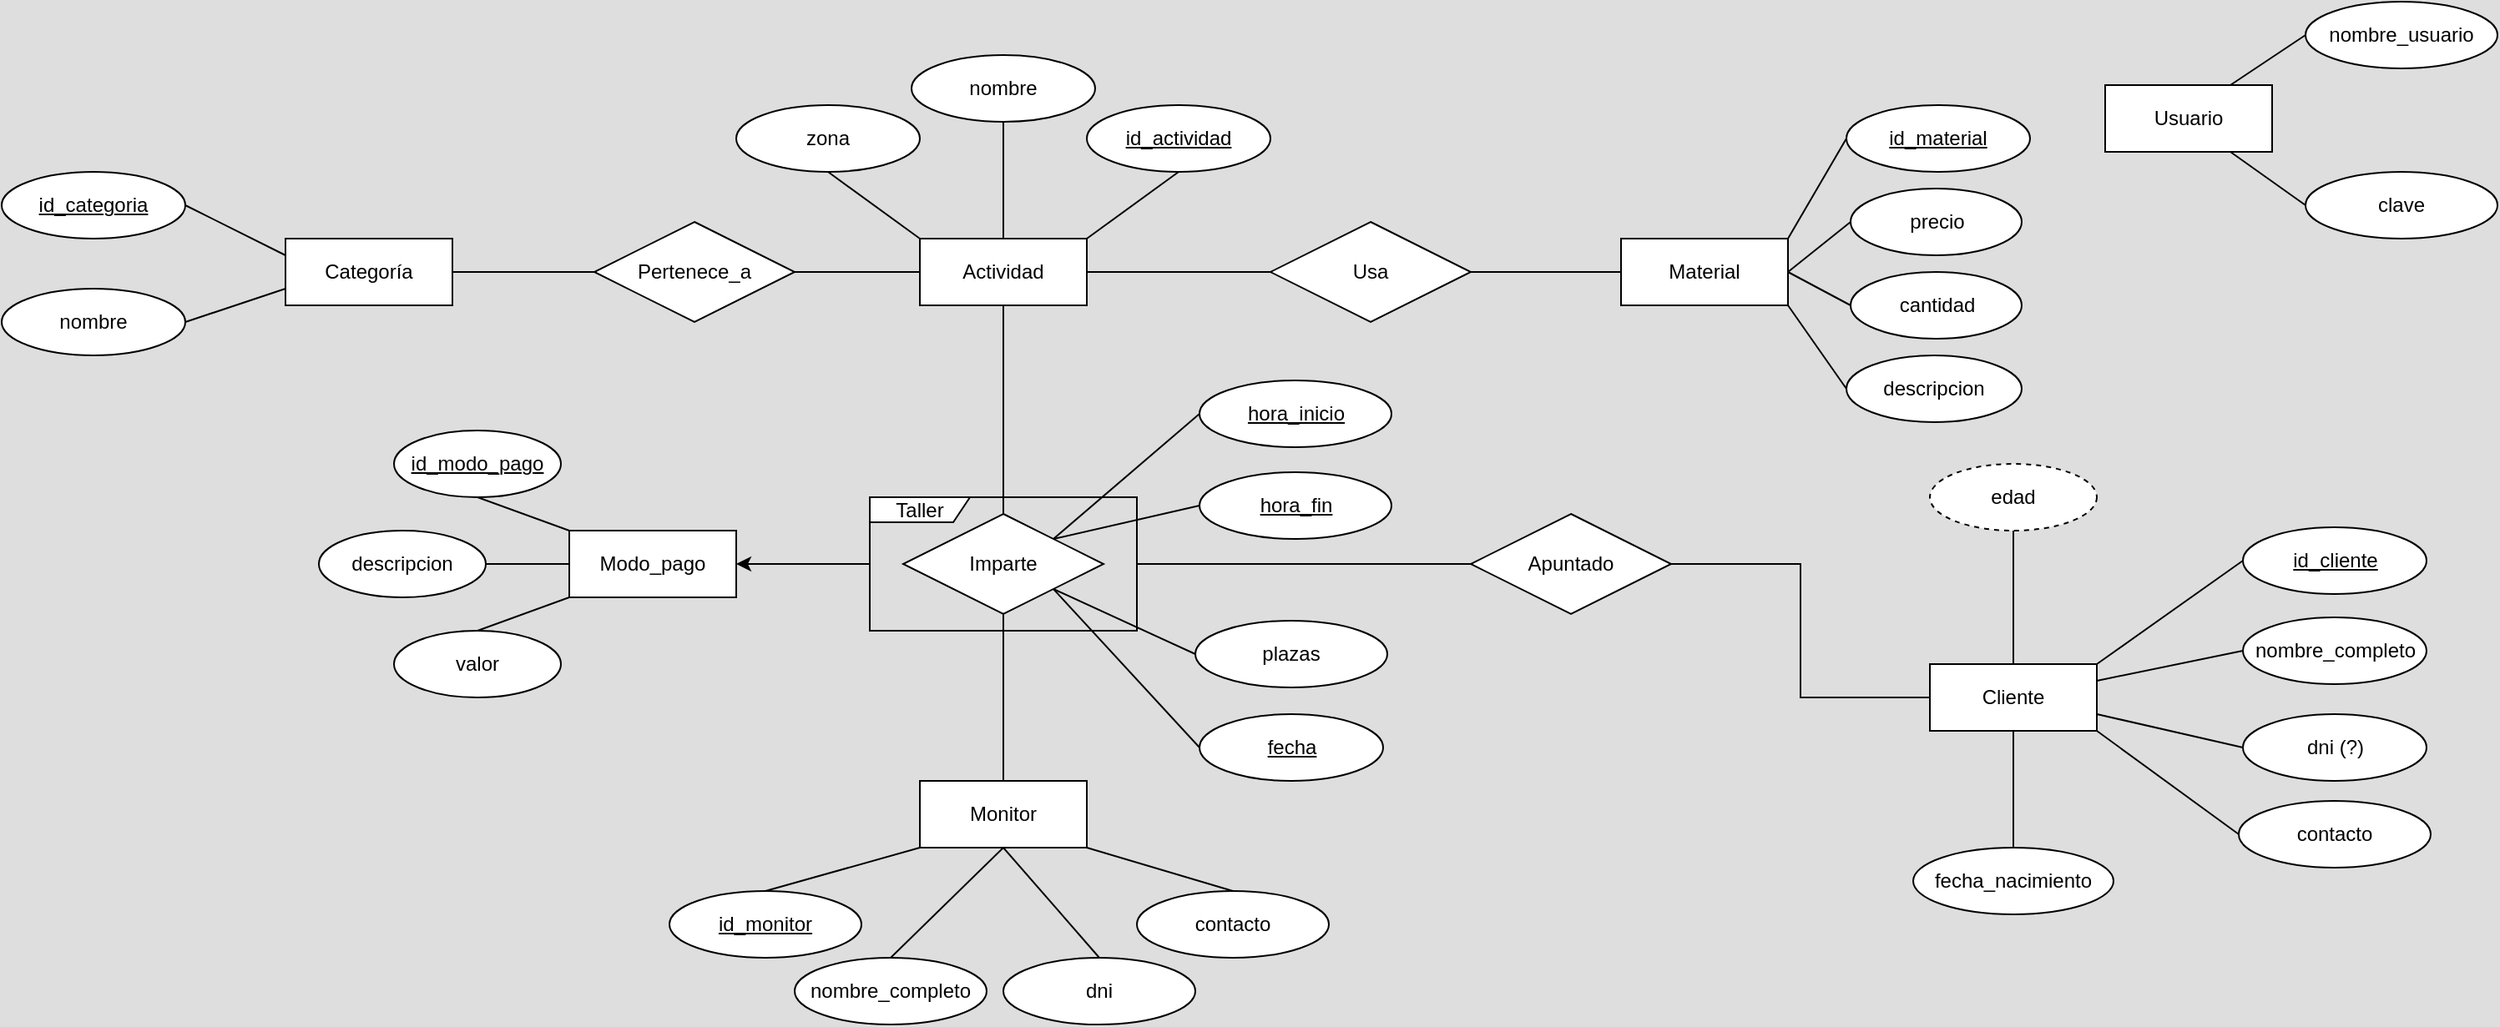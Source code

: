 <mxfile version="13.0.1" type="device"><diagram id="tX625Il0YWmtK7ISpHqI" name="Page-1"><mxGraphModel dx="2720" dy="1166" grid="1" gridSize="10" guides="1" tooltips="1" connect="1" arrows="1" fold="1" page="1" pageScale="1" pageWidth="1169" pageHeight="827" background="#DEDEDE" math="0" shadow="0"><root><mxCell id="0"/><mxCell id="1" parent="0"/><mxCell id="6Z5-7HSRxszohHf6fz1V-97" style="edgeStyle=orthogonalEdgeStyle;rounded=0;orthogonalLoop=1;jettySize=auto;html=1;startArrow=none;startFill=0;endArrow=none;endFill=0;" parent="1" source="6Z5-7HSRxszohHf6fz1V-13" target="6Z5-7HSRxszohHf6fz1V-96" edge="1"><mxGeometry relative="1" as="geometry"/></mxCell><mxCell id="6Z5-7HSRxszohHf6fz1V-13" value="Actividad" style="whiteSpace=wrap;html=1;align=center;" parent="1" vertex="1"><mxGeometry x="210" y="165" width="100" height="40" as="geometry"/></mxCell><mxCell id="6Z5-7HSRxszohHf6fz1V-15" value="nombre" style="ellipse;whiteSpace=wrap;html=1;align=center;" parent="1" vertex="1"><mxGeometry x="205" y="55" width="110" height="40" as="geometry"/></mxCell><mxCell id="6Z5-7HSRxszohHf6fz1V-17" value="id_actividad" style="ellipse;whiteSpace=wrap;html=1;align=center;fontStyle=4;" parent="1" vertex="1"><mxGeometry x="310" y="85" width="110" height="40" as="geometry"/></mxCell><mxCell id="6Z5-7HSRxszohHf6fz1V-18" value="Material" style="whiteSpace=wrap;html=1;align=center;" parent="1" vertex="1"><mxGeometry x="630" y="165" width="100" height="40" as="geometry"/></mxCell><mxCell id="6Z5-7HSRxszohHf6fz1V-19" value="id_material" style="ellipse;whiteSpace=wrap;html=1;align=center;fontStyle=4;" parent="1" vertex="1"><mxGeometry x="765" y="85" width="110" height="40" as="geometry"/></mxCell><mxCell id="6Z5-7HSRxszohHf6fz1V-20" value="zona" style="ellipse;whiteSpace=wrap;html=1;align=center;" parent="1" vertex="1"><mxGeometry x="100" y="85" width="110" height="40" as="geometry"/></mxCell><mxCell id="6Z5-7HSRxszohHf6fz1V-22" value="precio" style="ellipse;whiteSpace=wrap;html=1;align=center;" parent="1" vertex="1"><mxGeometry x="767.5" y="135" width="102.5" height="40" as="geometry"/></mxCell><mxCell id="6Z5-7HSRxszohHf6fz1V-25" value="cantidad" style="ellipse;whiteSpace=wrap;html=1;align=center;" parent="1" vertex="1"><mxGeometry x="767.5" y="185" width="102.5" height="40" as="geometry"/></mxCell><mxCell id="6Z5-7HSRxszohHf6fz1V-26" value="Monitor" style="whiteSpace=wrap;html=1;align=center;" parent="1" vertex="1"><mxGeometry x="210" y="490" width="100" height="40" as="geometry"/></mxCell><mxCell id="6Z5-7HSRxszohHf6fz1V-27" value="id_monitor" style="ellipse;whiteSpace=wrap;html=1;align=center;fontStyle=4;" parent="1" vertex="1"><mxGeometry x="60" y="556" width="115" height="40" as="geometry"/></mxCell><mxCell id="6Z5-7HSRxszohHf6fz1V-29" value="nombre_completo" style="ellipse;whiteSpace=wrap;html=1;align=center;" parent="1" vertex="1"><mxGeometry x="135" y="596" width="115" height="40" as="geometry"/></mxCell><mxCell id="6Z5-7HSRxszohHf6fz1V-31" value="dni" style="ellipse;whiteSpace=wrap;html=1;align=center;" parent="1" vertex="1"><mxGeometry x="260" y="596" width="115" height="40" as="geometry"/></mxCell><mxCell id="6Z5-7HSRxszohHf6fz1V-32" value="contacto" style="ellipse;whiteSpace=wrap;html=1;align=center;" parent="1" vertex="1"><mxGeometry x="340" y="556" width="115" height="40" as="geometry"/></mxCell><mxCell id="6Z5-7HSRxszohHf6fz1V-34" value="Cliente" style="whiteSpace=wrap;html=1;align=center;" parent="1" vertex="1"><mxGeometry x="815" y="420" width="100" height="40" as="geometry"/></mxCell><mxCell id="6Z5-7HSRxszohHf6fz1V-35" value="id_cliente" style="ellipse;whiteSpace=wrap;html=1;align=center;fontStyle=4;" parent="1" vertex="1"><mxGeometry x="1002.5" y="338" width="110" height="40" as="geometry"/></mxCell><mxCell id="6Z5-7HSRxszohHf6fz1V-36" value="nombre_completo" style="ellipse;whiteSpace=wrap;html=1;align=center;" parent="1" vertex="1"><mxGeometry x="1002.5" y="392" width="110" height="40" as="geometry"/></mxCell><mxCell id="6Z5-7HSRxszohHf6fz1V-37" value="dni (?)" style="ellipse;whiteSpace=wrap;html=1;align=center;" parent="1" vertex="1"><mxGeometry x="1002.5" y="450" width="110" height="40" as="geometry"/></mxCell><mxCell id="6Z5-7HSRxszohHf6fz1V-41" value="contacto" style="ellipse;whiteSpace=wrap;html=1;align=center;" parent="1" vertex="1"><mxGeometry x="1000" y="502" width="115" height="40" as="geometry"/></mxCell><mxCell id="6Z5-7HSRxszohHf6fz1V-42" value="fecha_nacimiento" style="ellipse;whiteSpace=wrap;html=1;align=center;" parent="1" vertex="1"><mxGeometry x="805" y="530" width="120" height="40" as="geometry"/></mxCell><mxCell id="6Z5-7HSRxszohHf6fz1V-47" style="edgeStyle=orthogonalEdgeStyle;rounded=0;orthogonalLoop=1;jettySize=auto;html=1;exitX=0.5;exitY=0;exitDx=0;exitDy=0;entryX=0.5;entryY=1;entryDx=0;entryDy=0;endArrow=none;endFill=0;" parent="1" source="6Z5-7HSRxszohHf6fz1V-43" target="6Z5-7HSRxszohHf6fz1V-13" edge="1"><mxGeometry relative="1" as="geometry"/></mxCell><mxCell id="6Z5-7HSRxszohHf6fz1V-48" style="edgeStyle=orthogonalEdgeStyle;rounded=0;orthogonalLoop=1;jettySize=auto;html=1;exitX=0.5;exitY=1;exitDx=0;exitDy=0;entryX=0.5;entryY=0;entryDx=0;entryDy=0;endArrow=none;endFill=0;" parent="1" source="6Z5-7HSRxszohHf6fz1V-43" target="6Z5-7HSRxszohHf6fz1V-26" edge="1"><mxGeometry relative="1" as="geometry"/></mxCell><mxCell id="6Z5-7HSRxszohHf6fz1V-43" value="Imparte" style="shape=rhombus;perimeter=rhombusPerimeter;whiteSpace=wrap;html=1;align=center;" parent="1" vertex="1"><mxGeometry x="200" y="330" width="120" height="60" as="geometry"/></mxCell><mxCell id="6Z5-7HSRxszohHf6fz1V-45" style="edgeStyle=orthogonalEdgeStyle;rounded=0;orthogonalLoop=1;jettySize=auto;html=1;exitX=0;exitY=0.5;exitDx=0;exitDy=0;entryX=1;entryY=0.5;entryDx=0;entryDy=0;endArrow=none;endFill=0;" parent="1" source="6Z5-7HSRxszohHf6fz1V-44" target="6Z5-7HSRxszohHf6fz1V-13" edge="1"><mxGeometry relative="1" as="geometry"/></mxCell><mxCell id="6Z5-7HSRxszohHf6fz1V-46" style="edgeStyle=orthogonalEdgeStyle;rounded=0;orthogonalLoop=1;jettySize=auto;html=1;exitX=1;exitY=0.5;exitDx=0;exitDy=0;entryX=0;entryY=0.5;entryDx=0;entryDy=0;endArrow=none;endFill=0;" parent="1" source="6Z5-7HSRxszohHf6fz1V-44" target="6Z5-7HSRxszohHf6fz1V-18" edge="1"><mxGeometry relative="1" as="geometry"/></mxCell><mxCell id="6Z5-7HSRxszohHf6fz1V-49" style="edgeStyle=orthogonalEdgeStyle;rounded=0;orthogonalLoop=1;jettySize=auto;html=1;exitX=0;exitY=0.5;exitDx=0;exitDy=0;endArrow=none;endFill=0;entryX=1;entryY=0.5;entryDx=0;entryDy=0;" parent="1" source="6Z5-7HSRxszohHf6fz1V-44" target="6Z5-7HSRxszohHf6fz1V-13" edge="1"><mxGeometry relative="1" as="geometry"><mxPoint x="310" y="184.667" as="targetPoint"/></mxGeometry></mxCell><mxCell id="6Z5-7HSRxszohHf6fz1V-44" value="Usa" style="shape=rhombus;perimeter=rhombusPerimeter;whiteSpace=wrap;html=1;align=center;" parent="1" vertex="1"><mxGeometry x="420" y="155" width="120" height="60" as="geometry"/></mxCell><mxCell id="6Z5-7HSRxszohHf6fz1V-61" style="edgeStyle=orthogonalEdgeStyle;rounded=0;orthogonalLoop=1;jettySize=auto;html=1;endArrow=none;endFill=0;startArrow=classic;startFill=1;" parent="1" source="6Z5-7HSRxszohHf6fz1V-53" target="6Z5-7HSRxszohHf6fz1V-54" edge="1"><mxGeometry relative="1" as="geometry"/></mxCell><mxCell id="6Z5-7HSRxszohHf6fz1V-53" value="Modo_pago" style="whiteSpace=wrap;html=1;align=center;" parent="1" vertex="1"><mxGeometry y="340" width="100" height="40" as="geometry"/></mxCell><mxCell id="6Z5-7HSRxszohHf6fz1V-54" value="Taller" style="shape=umlFrame;whiteSpace=wrap;html=1;width=60;height=15;" parent="1" vertex="1"><mxGeometry x="180" y="320" width="160" height="80" as="geometry"/></mxCell><mxCell id="6Z5-7HSRxszohHf6fz1V-62" value="id_modo_pago" style="ellipse;whiteSpace=wrap;html=1;align=center;fontStyle=4;" parent="1" vertex="1"><mxGeometry x="-105" y="280" width="100" height="40" as="geometry"/></mxCell><mxCell id="6Z5-7HSRxszohHf6fz1V-63" value="descripcion" style="ellipse;whiteSpace=wrap;html=1;align=center;" parent="1" vertex="1"><mxGeometry x="-150" y="340" width="100" height="40" as="geometry"/></mxCell><mxCell id="6Z5-7HSRxszohHf6fz1V-64" value="valor" style="ellipse;whiteSpace=wrap;html=1;align=center;" parent="1" vertex="1"><mxGeometry x="-105" y="400" width="100" height="40" as="geometry"/></mxCell><mxCell id="6Z5-7HSRxszohHf6fz1V-69" style="edgeStyle=orthogonalEdgeStyle;rounded=0;orthogonalLoop=1;jettySize=auto;html=1;exitX=1;exitY=0.5;exitDx=0;exitDy=0;entryX=0;entryY=0.5;entryDx=0;entryDy=0;startArrow=none;startFill=0;endArrow=none;endFill=0;" parent="1" source="6Z5-7HSRxszohHf6fz1V-68" target="6Z5-7HSRxszohHf6fz1V-34" edge="1"><mxGeometry relative="1" as="geometry"/></mxCell><mxCell id="uJ3vvT1HnyIUjK7e-mMh-6" style="edgeStyle=orthogonalEdgeStyle;rounded=0;orthogonalLoop=1;jettySize=auto;html=1;endArrow=none;endFill=0;" edge="1" parent="1" source="6Z5-7HSRxszohHf6fz1V-68" target="6Z5-7HSRxszohHf6fz1V-54"><mxGeometry relative="1" as="geometry"/></mxCell><mxCell id="6Z5-7HSRxszohHf6fz1V-68" value="Apuntado" style="shape=rhombus;perimeter=rhombusPerimeter;whiteSpace=wrap;html=1;align=center;" parent="1" vertex="1"><mxGeometry x="540" y="330" width="120" height="60" as="geometry"/></mxCell><mxCell id="6Z5-7HSRxszohHf6fz1V-77" value="" style="endArrow=none;html=1;rounded=0;exitX=0;exitY=0.5;exitDx=0;exitDy=0;entryX=1;entryY=1;entryDx=0;entryDy=0;" parent="1" source="6Z5-7HSRxszohHf6fz1V-117" target="6Z5-7HSRxszohHf6fz1V-43" edge="1"><mxGeometry relative="1" as="geometry"><mxPoint x="142.5" y="420" as="sourcePoint"/><mxPoint x="290" y="440" as="targetPoint"/></mxGeometry></mxCell><mxCell id="6Z5-7HSRxszohHf6fz1V-79" value="plazas" style="ellipse;whiteSpace=wrap;html=1;align=center;" parent="1" vertex="1"><mxGeometry x="375" y="394" width="115" height="40" as="geometry"/></mxCell><mxCell id="6Z5-7HSRxszohHf6fz1V-80" value="" style="endArrow=none;html=1;rounded=0;exitX=1;exitY=1;exitDx=0;exitDy=0;entryX=0;entryY=0.5;entryDx=0;entryDy=0;" parent="1" source="6Z5-7HSRxszohHf6fz1V-43" target="6Z5-7HSRxszohHf6fz1V-79" edge="1"><mxGeometry relative="1" as="geometry"><mxPoint x="310" y="450" as="sourcePoint"/><mxPoint x="387.5" y="375" as="targetPoint"/></mxGeometry></mxCell><mxCell id="6Z5-7HSRxszohHf6fz1V-81" value="" style="endArrow=none;html=1;rounded=0;exitX=0.5;exitY=0;exitDx=0;exitDy=0;entryX=0;entryY=1;entryDx=0;entryDy=0;" parent="1" source="6Z5-7HSRxszohHf6fz1V-27" target="6Z5-7HSRxszohHf6fz1V-26" edge="1"><mxGeometry relative="1" as="geometry"><mxPoint x="10" y="681" as="sourcePoint"/><mxPoint x="87.5" y="606" as="targetPoint"/></mxGeometry></mxCell><mxCell id="6Z5-7HSRxszohHf6fz1V-82" value="" style="endArrow=none;html=1;rounded=0;exitX=0.5;exitY=0;exitDx=0;exitDy=0;entryX=0.5;entryY=1;entryDx=0;entryDy=0;" parent="1" source="6Z5-7HSRxszohHf6fz1V-29" target="6Z5-7HSRxszohHf6fz1V-26" edge="1"><mxGeometry relative="1" as="geometry"><mxPoint x="20" y="691" as="sourcePoint"/><mxPoint x="97.5" y="616" as="targetPoint"/></mxGeometry></mxCell><mxCell id="6Z5-7HSRxszohHf6fz1V-83" value="" style="endArrow=none;html=1;rounded=0;entryX=0.5;entryY=1;entryDx=0;entryDy=0;exitX=0.5;exitY=0;exitDx=0;exitDy=0;" parent="1" source="6Z5-7HSRxszohHf6fz1V-31" target="6Z5-7HSRxszohHf6fz1V-26" edge="1"><mxGeometry relative="1" as="geometry"><mxPoint x="318" y="596" as="sourcePoint"/><mxPoint x="312.5" y="538.5" as="targetPoint"/></mxGeometry></mxCell><mxCell id="6Z5-7HSRxszohHf6fz1V-84" value="" style="endArrow=none;html=1;rounded=0;exitX=1;exitY=1;exitDx=0;exitDy=0;entryX=0.5;entryY=0;entryDx=0;entryDy=0;" parent="1" source="6Z5-7HSRxszohHf6fz1V-26" target="6Z5-7HSRxszohHf6fz1V-32" edge="1"><mxGeometry relative="1" as="geometry"><mxPoint x="358.75" y="530" as="sourcePoint"/><mxPoint x="436.25" y="455" as="targetPoint"/></mxGeometry></mxCell><mxCell id="6Z5-7HSRxszohHf6fz1V-85" value="" style="endArrow=none;html=1;rounded=0;exitX=0;exitY=0.5;exitDx=0;exitDy=0;entryX=1;entryY=0;entryDx=0;entryDy=0;" parent="1" source="6Z5-7HSRxszohHf6fz1V-35" target="6Z5-7HSRxszohHf6fz1V-34" edge="1"><mxGeometry relative="1" as="geometry"><mxPoint x="625" y="615" as="sourcePoint"/><mxPoint x="702.5" y="540" as="targetPoint"/></mxGeometry></mxCell><mxCell id="6Z5-7HSRxszohHf6fz1V-86" value="" style="endArrow=none;html=1;rounded=0;exitX=0;exitY=0.5;exitDx=0;exitDy=0;entryX=1;entryY=0.25;entryDx=0;entryDy=0;" parent="1" source="6Z5-7HSRxszohHf6fz1V-36" target="6Z5-7HSRxszohHf6fz1V-34" edge="1"><mxGeometry relative="1" as="geometry"><mxPoint x="635" y="625" as="sourcePoint"/><mxPoint x="712.5" y="550" as="targetPoint"/></mxGeometry></mxCell><mxCell id="6Z5-7HSRxszohHf6fz1V-87" value="" style="endArrow=none;html=1;rounded=0;exitX=0;exitY=0.5;exitDx=0;exitDy=0;entryX=1;entryY=0.75;entryDx=0;entryDy=0;" parent="1" source="6Z5-7HSRxszohHf6fz1V-37" target="6Z5-7HSRxszohHf6fz1V-34" edge="1"><mxGeometry relative="1" as="geometry"><mxPoint x="645" y="635" as="sourcePoint"/><mxPoint x="722.5" y="560" as="targetPoint"/></mxGeometry></mxCell><mxCell id="6Z5-7HSRxszohHf6fz1V-89" value="" style="endArrow=none;html=1;rounded=0;exitX=1;exitY=1;exitDx=0;exitDy=0;entryX=0;entryY=0.5;entryDx=0;entryDy=0;" parent="1" source="6Z5-7HSRxszohHf6fz1V-34" target="6Z5-7HSRxszohHf6fz1V-41" edge="1"><mxGeometry relative="1" as="geometry"><mxPoint x="665" y="655" as="sourcePoint"/><mxPoint x="742.5" y="580" as="targetPoint"/></mxGeometry></mxCell><mxCell id="6Z5-7HSRxszohHf6fz1V-90" value="" style="endArrow=none;html=1;rounded=0;exitX=0.5;exitY=1;exitDx=0;exitDy=0;entryX=0.5;entryY=0;entryDx=0;entryDy=0;" parent="1" source="6Z5-7HSRxszohHf6fz1V-34" target="6Z5-7HSRxszohHf6fz1V-42" edge="1"><mxGeometry relative="1" as="geometry"><mxPoint x="675" y="665" as="sourcePoint"/><mxPoint x="752.5" y="590" as="targetPoint"/></mxGeometry></mxCell><mxCell id="6Z5-7HSRxszohHf6fz1V-91" style="edgeStyle=orthogonalEdgeStyle;rounded=0;orthogonalLoop=1;jettySize=auto;html=1;exitX=0.5;exitY=1;exitDx=0;exitDy=0;startArrow=none;startFill=0;endArrow=none;endFill=0;" parent="1" edge="1"><mxGeometry relative="1" as="geometry"><mxPoint x="1057.5" y="532" as="sourcePoint"/><mxPoint x="1057.5" y="532" as="targetPoint"/></mxGeometry></mxCell><mxCell id="6Z5-7HSRxszohHf6fz1V-94" value="Categoría" style="whiteSpace=wrap;html=1;align=center;" parent="1" vertex="1"><mxGeometry x="-170" y="165" width="100" height="40" as="geometry"/></mxCell><mxCell id="6Z5-7HSRxszohHf6fz1V-98" style="edgeStyle=orthogonalEdgeStyle;rounded=0;orthogonalLoop=1;jettySize=auto;html=1;startArrow=none;startFill=0;endArrow=none;endFill=0;" parent="1" source="6Z5-7HSRxszohHf6fz1V-96" target="6Z5-7HSRxszohHf6fz1V-94" edge="1"><mxGeometry relative="1" as="geometry"/></mxCell><mxCell id="6Z5-7HSRxszohHf6fz1V-96" value="Pertenece_a" style="shape=rhombus;perimeter=rhombusPerimeter;whiteSpace=wrap;html=1;align=center;" parent="1" vertex="1"><mxGeometry x="15" y="155" width="120" height="60" as="geometry"/></mxCell><mxCell id="6Z5-7HSRxszohHf6fz1V-99" value="id_categoria" style="ellipse;whiteSpace=wrap;html=1;align=center;fontStyle=4;" parent="1" vertex="1"><mxGeometry x="-340" y="125" width="110" height="40" as="geometry"/></mxCell><mxCell id="6Z5-7HSRxszohHf6fz1V-100" value="nombre" style="ellipse;whiteSpace=wrap;html=1;align=center;" parent="1" vertex="1"><mxGeometry x="-340" y="195" width="110" height="40" as="geometry"/></mxCell><mxCell id="6Z5-7HSRxszohHf6fz1V-101" value="" style="endArrow=none;html=1;rounded=0;exitX=0;exitY=0;exitDx=0;exitDy=0;entryX=0.5;entryY=1;entryDx=0;entryDy=0;" parent="1" source="6Z5-7HSRxszohHf6fz1V-13" target="6Z5-7HSRxszohHf6fz1V-20" edge="1"><mxGeometry relative="1" as="geometry"><mxPoint x="121.25" y="281" as="sourcePoint"/><mxPoint x="188.75" y="215.0" as="targetPoint"/></mxGeometry></mxCell><mxCell id="6Z5-7HSRxszohHf6fz1V-102" value="" style="endArrow=none;html=1;rounded=0;exitX=0.5;exitY=0;exitDx=0;exitDy=0;entryX=0.5;entryY=1;entryDx=0;entryDy=0;" parent="1" source="6Z5-7HSRxszohHf6fz1V-13" target="6Z5-7HSRxszohHf6fz1V-15" edge="1"><mxGeometry relative="1" as="geometry"><mxPoint x="212.5" y="215" as="sourcePoint"/><mxPoint x="280" y="149.0" as="targetPoint"/></mxGeometry></mxCell><mxCell id="6Z5-7HSRxszohHf6fz1V-103" value="" style="endArrow=none;html=1;rounded=0;exitX=1;exitY=0;exitDx=0;exitDy=0;entryX=0.5;entryY=1;entryDx=0;entryDy=0;" parent="1" source="6Z5-7HSRxszohHf6fz1V-13" target="6Z5-7HSRxszohHf6fz1V-17" edge="1"><mxGeometry relative="1" as="geometry"><mxPoint x="290" y="291" as="sourcePoint"/><mxPoint x="357.5" y="225.0" as="targetPoint"/></mxGeometry></mxCell><mxCell id="6Z5-7HSRxszohHf6fz1V-104" value="" style="endArrow=none;html=1;rounded=0;exitX=0;exitY=0;exitDx=0;exitDy=0;entryX=0.5;entryY=1;entryDx=0;entryDy=0;" parent="1" source="6Z5-7HSRxszohHf6fz1V-53" target="6Z5-7HSRxszohHf6fz1V-62" edge="1"><mxGeometry relative="1" as="geometry"><mxPoint x="-150" y="480" as="sourcePoint"/><mxPoint x="-82.5" y="414.0" as="targetPoint"/></mxGeometry></mxCell><mxCell id="6Z5-7HSRxszohHf6fz1V-105" value="" style="endArrow=none;html=1;rounded=0;exitX=1;exitY=0.5;exitDx=0;exitDy=0;entryX=0;entryY=0.5;entryDx=0;entryDy=0;" parent="1" source="6Z5-7HSRxszohHf6fz1V-63" target="6Z5-7HSRxszohHf6fz1V-53" edge="1"><mxGeometry relative="1" as="geometry"><mxPoint x="-150" y="466" as="sourcePoint"/><mxPoint x="-82.5" y="400.0" as="targetPoint"/></mxGeometry></mxCell><mxCell id="6Z5-7HSRxszohHf6fz1V-106" value="" style="endArrow=none;html=1;rounded=0;exitX=0.5;exitY=0;exitDx=0;exitDy=0;entryX=0;entryY=1;entryDx=0;entryDy=0;" parent="1" source="6Z5-7HSRxszohHf6fz1V-64" target="6Z5-7HSRxszohHf6fz1V-53" edge="1"><mxGeometry relative="1" as="geometry"><mxPoint x="-117.5" y="526" as="sourcePoint"/><mxPoint x="-50" y="460.0" as="targetPoint"/></mxGeometry></mxCell><mxCell id="6Z5-7HSRxszohHf6fz1V-110" value="" style="endArrow=none;html=1;rounded=0;exitX=0;exitY=0.75;exitDx=0;exitDy=0;entryX=1;entryY=0.5;entryDx=0;entryDy=0;" parent="1" source="6Z5-7HSRxszohHf6fz1V-94" target="6Z5-7HSRxszohHf6fz1V-100" edge="1"><mxGeometry relative="1" as="geometry"><mxPoint x="-215" y="235.0" as="sourcePoint"/><mxPoint x="-270" y="215.0" as="targetPoint"/></mxGeometry></mxCell><mxCell id="6Z5-7HSRxszohHf6fz1V-111" value="" style="endArrow=none;html=1;rounded=0;exitX=0;exitY=0.25;exitDx=0;exitDy=0;entryX=1;entryY=0.5;entryDx=0;entryDy=0;" parent="1" source="6Z5-7HSRxszohHf6fz1V-94" target="6Z5-7HSRxszohHf6fz1V-99" edge="1"><mxGeometry relative="1" as="geometry"><mxPoint x="-150" y="125" as="sourcePoint"/><mxPoint x="-210" y="145" as="targetPoint"/></mxGeometry></mxCell><mxCell id="6Z5-7HSRxszohHf6fz1V-112" value="" style="endArrow=none;html=1;rounded=0;exitX=1;exitY=0.5;exitDx=0;exitDy=0;entryX=0;entryY=0.5;entryDx=0;entryDy=0;" parent="1" source="6Z5-7HSRxszohHf6fz1V-18" target="6Z5-7HSRxszohHf6fz1V-25" edge="1"><mxGeometry relative="1" as="geometry"><mxPoint x="700" y="235" as="sourcePoint"/><mxPoint x="760.0" y="235" as="targetPoint"/></mxGeometry></mxCell><mxCell id="6Z5-7HSRxszohHf6fz1V-115" value="" style="endArrow=none;html=1;rounded=0;exitX=1;exitY=0.5;exitDx=0;exitDy=0;entryX=0;entryY=0.5;entryDx=0;entryDy=0;" parent="1" source="6Z5-7HSRxszohHf6fz1V-18" target="6Z5-7HSRxszohHf6fz1V-22" edge="1"><mxGeometry relative="1" as="geometry"><mxPoint x="710" y="245" as="sourcePoint"/><mxPoint x="770.0" y="245" as="targetPoint"/></mxGeometry></mxCell><mxCell id="6Z5-7HSRxszohHf6fz1V-116" value="" style="endArrow=none;html=1;rounded=0;exitX=1;exitY=0;exitDx=0;exitDy=0;entryX=0;entryY=0.5;entryDx=0;entryDy=0;" parent="1" source="6Z5-7HSRxszohHf6fz1V-18" target="6Z5-7HSRxszohHf6fz1V-19" edge="1"><mxGeometry relative="1" as="geometry"><mxPoint x="720" y="255" as="sourcePoint"/><mxPoint x="780.0" y="255" as="targetPoint"/></mxGeometry></mxCell><mxCell id="6Z5-7HSRxszohHf6fz1V-117" value="fecha" style="ellipse;whiteSpace=wrap;html=1;align=center;fontStyle=4;" parent="1" vertex="1"><mxGeometry x="377.5" y="450" width="110" height="40" as="geometry"/></mxCell><mxCell id="6Z5-7HSRxszohHf6fz1V-136" value="edad" style="ellipse;whiteSpace=wrap;html=1;align=center;dashed=1;" parent="1" vertex="1"><mxGeometry x="815" y="300" width="100" height="40" as="geometry"/></mxCell><mxCell id="6Z5-7HSRxszohHf6fz1V-137" value="" style="endArrow=none;html=1;rounded=0;exitX=0.5;exitY=0;exitDx=0;exitDy=0;entryX=0.5;entryY=1;entryDx=0;entryDy=0;" parent="1" source="6Z5-7HSRxszohHf6fz1V-34" target="6Z5-7HSRxszohHf6fz1V-136" edge="1"><mxGeometry relative="1" as="geometry"><mxPoint x="855" y="370" as="sourcePoint"/><mxPoint x="915.0" y="370" as="targetPoint"/></mxGeometry></mxCell><mxCell id="FqyGDOUxgRURmkKy6N09-1" value="descripcion" style="ellipse;whiteSpace=wrap;html=1;align=center;" parent="1" vertex="1"><mxGeometry x="765" y="235" width="105" height="40" as="geometry"/></mxCell><mxCell id="FqyGDOUxgRURmkKy6N09-3" value="" style="endArrow=none;html=1;rounded=0;exitX=1;exitY=1;exitDx=0;exitDy=0;entryX=0;entryY=0.5;entryDx=0;entryDy=0;" parent="1" source="6Z5-7HSRxszohHf6fz1V-18" target="FqyGDOUxgRURmkKy6N09-1" edge="1"><mxGeometry relative="1" as="geometry"><mxPoint x="730" y="215" as="sourcePoint"/><mxPoint x="767.5" y="235" as="targetPoint"/></mxGeometry></mxCell><mxCell id="Jsowc0XZciiZlhlUOFXH-1" value="Usuario" style="whiteSpace=wrap;html=1;align=center;" parent="1" vertex="1"><mxGeometry x="920" y="73" width="100" height="40" as="geometry"/></mxCell><mxCell id="Jsowc0XZciiZlhlUOFXH-2" value="nombre_usuario" style="ellipse;whiteSpace=wrap;html=1;align=center;" parent="1" vertex="1"><mxGeometry x="1040" y="23" width="115" height="40" as="geometry"/></mxCell><mxCell id="Jsowc0XZciiZlhlUOFXH-3" value="clave" style="ellipse;whiteSpace=wrap;html=1;align=center;" parent="1" vertex="1"><mxGeometry x="1040" y="125" width="115" height="40" as="geometry"/></mxCell><mxCell id="Jsowc0XZciiZlhlUOFXH-6" value="" style="endArrow=none;html=1;rounded=0;entryX=0.75;entryY=0;entryDx=0;entryDy=0;exitX=0;exitY=0.5;exitDx=0;exitDy=0;" parent="1" source="Jsowc0XZciiZlhlUOFXH-2" target="Jsowc0XZciiZlhlUOFXH-1" edge="1"><mxGeometry relative="1" as="geometry"><mxPoint x="1010" y="36.0" as="sourcePoint"/><mxPoint x="960" y="6.0" as="targetPoint"/></mxGeometry></mxCell><mxCell id="Jsowc0XZciiZlhlUOFXH-7" value="" style="endArrow=none;html=1;rounded=0;entryX=0.75;entryY=1;entryDx=0;entryDy=0;exitX=0;exitY=0.5;exitDx=0;exitDy=0;" parent="1" source="Jsowc0XZciiZlhlUOFXH-3" target="Jsowc0XZciiZlhlUOFXH-1" edge="1"><mxGeometry relative="1" as="geometry"><mxPoint x="985" y="15.0" as="sourcePoint"/><mxPoint x="935" y="-15.0" as="targetPoint"/></mxGeometry></mxCell><mxCell id="uJ3vvT1HnyIUjK7e-mMh-1" value="hora_fin" style="ellipse;whiteSpace=wrap;html=1;align=center;fontStyle=4" vertex="1" parent="1"><mxGeometry x="377.5" y="305" width="115" height="40" as="geometry"/></mxCell><mxCell id="uJ3vvT1HnyIUjK7e-mMh-2" value="hora_inicio" style="ellipse;whiteSpace=wrap;html=1;align=center;fontStyle=4" vertex="1" parent="1"><mxGeometry x="377.5" y="250" width="115" height="40" as="geometry"/></mxCell><mxCell id="uJ3vvT1HnyIUjK7e-mMh-3" value="" style="endArrow=none;html=1;rounded=0;exitX=0;exitY=0.5;exitDx=0;exitDy=0;entryX=1;entryY=0;entryDx=0;entryDy=0;" edge="1" parent="1" source="uJ3vvT1HnyIUjK7e-mMh-1" target="6Z5-7HSRxszohHf6fz1V-43"><mxGeometry relative="1" as="geometry"><mxPoint x="300" y="385" as="sourcePoint"/><mxPoint x="360" y="424" as="targetPoint"/></mxGeometry></mxCell><mxCell id="uJ3vvT1HnyIUjK7e-mMh-4" value="" style="endArrow=none;html=1;rounded=0;exitX=0;exitY=0.5;exitDx=0;exitDy=0;entryX=1;entryY=0;entryDx=0;entryDy=0;" edge="1" parent="1" source="uJ3vvT1HnyIUjK7e-mMh-2" target="6Z5-7HSRxszohHf6fz1V-43"><mxGeometry relative="1" as="geometry"><mxPoint x="310" y="395" as="sourcePoint"/><mxPoint x="310" y="260" as="targetPoint"/></mxGeometry></mxCell></root></mxGraphModel></diagram></mxfile>